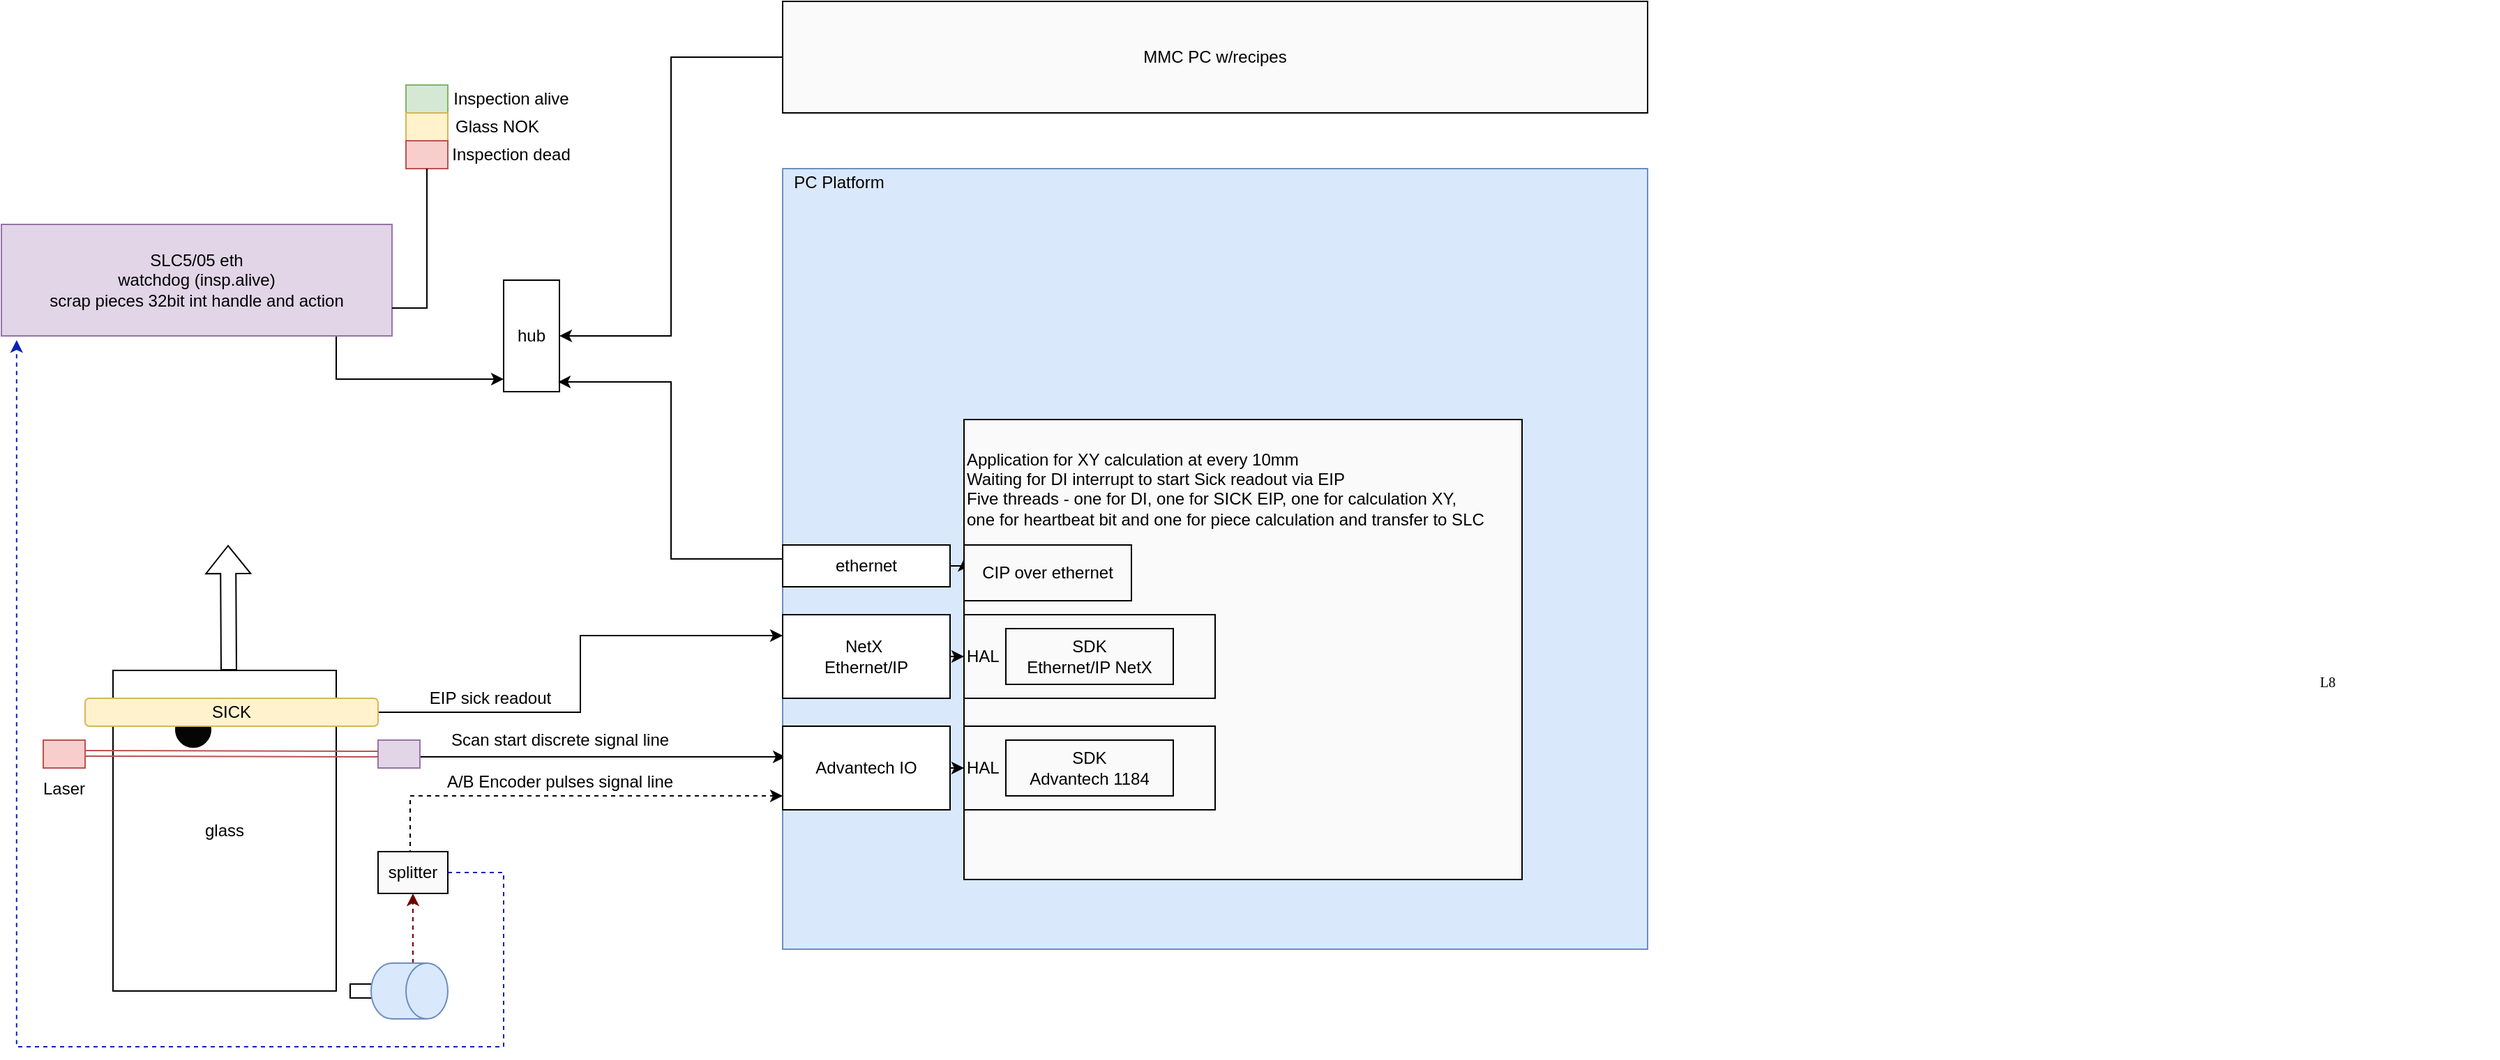<mxfile version="15.4.0" type="github" pages="3">
  <diagram name="schema" id="b5b7bab2-c9e2-2cf4-8b2a-24fd1a2a6d21">
    <mxGraphModel dx="3076" dy="1933" grid="1" gridSize="10" guides="1" tooltips="1" connect="1" arrows="1" fold="1" page="1" pageScale="1" pageWidth="827" pageHeight="1169" background="none" math="0" shadow="0">
      <root>
        <mxCell id="0" />
        <mxCell id="1" parent="0" />
        <mxCell id="WYRKHpb4eX-soQupBR0w-1" value="" style="rounded=0;whiteSpace=wrap;html=1;fontColor=#030303;fillColor=none;" vertex="1" parent="1">
          <mxGeometry x="-1230" y="265" width="20" height="10" as="geometry" />
        </mxCell>
        <mxCell id="6e0c8c40b5770093-73" value="L8" style="text;html=1;align=left;verticalAlign=top;spacingTop=-4;fontSize=10;fontFamily=Verdana" parent="1" vertex="1">
          <mxGeometry x="180" y="40" width="130" height="20" as="geometry" />
        </mxCell>
        <mxCell id="KYpOYc-SYpL99tiq2sUf-9" style="edgeStyle=orthogonalEdgeStyle;rounded=0;orthogonalLoop=1;jettySize=auto;html=1;entryX=0;entryY=0.888;entryDx=0;entryDy=0;entryPerimeter=0;" edge="1" parent="1" source="KYpOYc-SYpL99tiq2sUf-1" target="KYpOYc-SYpL99tiq2sUf-7">
          <mxGeometry relative="1" as="geometry">
            <Array as="points">
              <mxPoint x="-1240" y="-169" />
            </Array>
          </mxGeometry>
        </mxCell>
        <mxCell id="KYpOYc-SYpL99tiq2sUf-1" value="SLC5/05 eth&lt;br&gt;watchdog (insp.alive)&lt;br&gt;scrap pieces 32bit int handle and action&lt;br&gt;" style="rounded=0;whiteSpace=wrap;html=1;fillColor=#e1d5e7;strokeColor=#9673a6;" vertex="1" parent="1">
          <mxGeometry x="-1480" y="-280" width="280" height="80" as="geometry" />
        </mxCell>
        <mxCell id="KYpOYc-SYpL99tiq2sUf-2" value="" style="rounded=0;whiteSpace=wrap;html=1;fillColor=#d5e8d4;strokeColor=#82b366;" vertex="1" parent="1">
          <mxGeometry x="-1190" y="-380" width="30" height="20" as="geometry" />
        </mxCell>
        <mxCell id="KYpOYc-SYpL99tiq2sUf-3" value="" style="rounded=0;whiteSpace=wrap;html=1;fillColor=#fff2cc;strokeColor=#d6b656;" vertex="1" parent="1">
          <mxGeometry x="-1190" y="-360" width="30" height="20" as="geometry" />
        </mxCell>
        <mxCell id="KYpOYc-SYpL99tiq2sUf-4" value="" style="rounded=0;whiteSpace=wrap;html=1;fillColor=#f8cecc;strokeColor=#b85450;" vertex="1" parent="1">
          <mxGeometry x="-1190" y="-340" width="30" height="20" as="geometry" />
        </mxCell>
        <mxCell id="KYpOYc-SYpL99tiq2sUf-6" value="" style="endArrow=none;html=1;rounded=0;edgeStyle=orthogonalEdgeStyle;entryX=0.5;entryY=1;entryDx=0;entryDy=0;" edge="1" parent="1" target="KYpOYc-SYpL99tiq2sUf-4">
          <mxGeometry width="50" height="50" relative="1" as="geometry">
            <mxPoint x="-1200" y="-220" as="sourcePoint" />
            <mxPoint x="-1150" y="-270" as="targetPoint" />
            <Array as="points">
              <mxPoint x="-1175" y="-220" />
            </Array>
          </mxGeometry>
        </mxCell>
        <mxCell id="KYpOYc-SYpL99tiq2sUf-7" value="hub" style="rounded=0;whiteSpace=wrap;html=1;" vertex="1" parent="1">
          <mxGeometry x="-1120" y="-240" width="40" height="80" as="geometry" />
        </mxCell>
        <mxCell id="KYpOYc-SYpL99tiq2sUf-11" style="edgeStyle=orthogonalEdgeStyle;rounded=0;orthogonalLoop=1;jettySize=auto;html=1;entryX=0.975;entryY=0.913;entryDx=0;entryDy=0;entryPerimeter=0;" edge="1" parent="1" source="KYpOYc-SYpL99tiq2sUf-10" target="KYpOYc-SYpL99tiq2sUf-7">
          <mxGeometry relative="1" as="geometry" />
        </mxCell>
        <mxCell id="KYpOYc-SYpL99tiq2sUf-10" value="" style="rounded=0;whiteSpace=wrap;html=1;fillColor=#dae8fc;strokeColor=#6c8ebf;" vertex="1" parent="1">
          <mxGeometry x="-920" y="-320" width="620" height="560" as="geometry" />
        </mxCell>
        <mxCell id="KYpOYc-SYpL99tiq2sUf-54" style="edgeStyle=orthogonalEdgeStyle;rounded=0;orthogonalLoop=1;jettySize=auto;html=1;exitX=1;exitY=0.5;exitDx=0;exitDy=0;entryX=0;entryY=0.25;entryDx=0;entryDy=0;" edge="1" parent="1" source="KYpOYc-SYpL99tiq2sUf-13" target="KYpOYc-SYpL99tiq2sUf-49">
          <mxGeometry relative="1" as="geometry" />
        </mxCell>
        <mxCell id="KYpOYc-SYpL99tiq2sUf-13" value="ethernet" style="rounded=0;whiteSpace=wrap;html=1;" vertex="1" parent="1">
          <mxGeometry x="-920" y="-50" width="120" height="30" as="geometry" />
        </mxCell>
        <mxCell id="KYpOYc-SYpL99tiq2sUf-47" style="edgeStyle=orthogonalEdgeStyle;rounded=0;orthogonalLoop=1;jettySize=auto;html=1;exitX=1;exitY=0.5;exitDx=0;exitDy=0;" edge="1" parent="1" source="KYpOYc-SYpL99tiq2sUf-14" target="KYpOYc-SYpL99tiq2sUf-45">
          <mxGeometry relative="1" as="geometry" />
        </mxCell>
        <mxCell id="KYpOYc-SYpL99tiq2sUf-14" value="NetX&amp;nbsp;&lt;br&gt;Ethernet/IP" style="rounded=0;whiteSpace=wrap;html=1;" vertex="1" parent="1">
          <mxGeometry x="-920" width="120" height="60" as="geometry" />
        </mxCell>
        <mxCell id="KYpOYc-SYpL99tiq2sUf-15" value="glass" style="rounded=0;whiteSpace=wrap;html=1;" vertex="1" parent="1">
          <mxGeometry x="-1400" y="40" width="160" height="230" as="geometry" />
        </mxCell>
        <mxCell id="KYpOYc-SYpL99tiq2sUf-28" style="edgeStyle=orthogonalEdgeStyle;rounded=0;orthogonalLoop=1;jettySize=auto;html=1;entryX=0;entryY=0.25;entryDx=0;entryDy=0;" edge="1" parent="1" source="KYpOYc-SYpL99tiq2sUf-16" target="KYpOYc-SYpL99tiq2sUf-14">
          <mxGeometry relative="1" as="geometry" />
        </mxCell>
        <mxCell id="KYpOYc-SYpL99tiq2sUf-17" value="" style="rounded=0;whiteSpace=wrap;html=1;fillColor=#f8cecc;strokeColor=#b85450;" vertex="1" parent="1">
          <mxGeometry x="-1450" y="90" width="30" height="20" as="geometry" />
        </mxCell>
        <mxCell id="KYpOYc-SYpL99tiq2sUf-26" style="edgeStyle=orthogonalEdgeStyle;rounded=0;orthogonalLoop=1;jettySize=auto;html=1;entryX=0.017;entryY=0.367;entryDx=0;entryDy=0;entryPerimeter=0;" edge="1" parent="1" source="KYpOYc-SYpL99tiq2sUf-18" target="KYpOYc-SYpL99tiq2sUf-22">
          <mxGeometry relative="1" as="geometry">
            <Array as="points">
              <mxPoint x="-1110" y="102" />
              <mxPoint x="-1110" y="102" />
            </Array>
          </mxGeometry>
        </mxCell>
        <mxCell id="KYpOYc-SYpL99tiq2sUf-18" value="" style="rounded=0;whiteSpace=wrap;html=1;fillColor=#e1d5e7;strokeColor=#9673a6;" vertex="1" parent="1">
          <mxGeometry x="-1210" y="90" width="30" height="20" as="geometry" />
        </mxCell>
        <mxCell id="KYpOYc-SYpL99tiq2sUf-30" value="" style="ellipse;whiteSpace=wrap;html=1;aspect=fixed;fillColor=#050505;" vertex="1" parent="1">
          <mxGeometry x="-1355" y="70" width="25" height="25" as="geometry" />
        </mxCell>
        <mxCell id="KYpOYc-SYpL99tiq2sUf-19" value="" style="shape=link;html=1;rounded=0;edgeStyle=orthogonalEdgeStyle;entryX=0;entryY=0.5;entryDx=0;entryDy=0;fillColor=#f8cecc;strokeColor=#b85450;" edge="1" parent="1" target="KYpOYc-SYpL99tiq2sUf-18">
          <mxGeometry width="100" relative="1" as="geometry">
            <mxPoint x="-1420" y="99.5" as="sourcePoint" />
            <mxPoint x="-1320" y="99.5" as="targetPoint" />
          </mxGeometry>
        </mxCell>
        <mxCell id="KYpOYc-SYpL99tiq2sUf-48" style="edgeStyle=orthogonalEdgeStyle;rounded=0;orthogonalLoop=1;jettySize=auto;html=1;exitX=1;exitY=0.5;exitDx=0;exitDy=0;entryX=0;entryY=0.5;entryDx=0;entryDy=0;" edge="1" parent="1" source="KYpOYc-SYpL99tiq2sUf-22" target="KYpOYc-SYpL99tiq2sUf-43">
          <mxGeometry relative="1" as="geometry" />
        </mxCell>
        <mxCell id="KYpOYc-SYpL99tiq2sUf-22" value="Advantech IO" style="rounded=0;whiteSpace=wrap;html=1;" vertex="1" parent="1">
          <mxGeometry x="-920" y="80" width="120" height="60" as="geometry" />
        </mxCell>
        <mxCell id="KYpOYc-SYpL99tiq2sUf-24" style="edgeStyle=orthogonalEdgeStyle;rounded=0;orthogonalLoop=1;jettySize=auto;html=1;dashed=1;exitX=0.5;exitY=0;exitDx=0;exitDy=0;" edge="1" parent="1" source="KYpOYc-SYpL99tiq2sUf-34" target="KYpOYc-SYpL99tiq2sUf-22">
          <mxGeometry relative="1" as="geometry">
            <Array as="points">
              <mxPoint x="-1187" y="170" />
              <mxPoint x="-1187" y="130" />
            </Array>
          </mxGeometry>
        </mxCell>
        <mxCell id="WYRKHpb4eX-soQupBR0w-6" value="" style="edgeStyle=orthogonalEdgeStyle;rounded=0;orthogonalLoop=1;jettySize=auto;html=1;dashed=1;fontColor=#030303;strokeColor=#6F0000;strokeWidth=1;fillColor=#a20025;" edge="1" parent="1" source="KYpOYc-SYpL99tiq2sUf-23" target="KYpOYc-SYpL99tiq2sUf-34">
          <mxGeometry relative="1" as="geometry">
            <Array as="points">
              <mxPoint x="-1185" y="240" />
              <mxPoint x="-1185" y="240" />
            </Array>
          </mxGeometry>
        </mxCell>
        <mxCell id="KYpOYc-SYpL99tiq2sUf-23" value="" style="shape=cylinder3;whiteSpace=wrap;html=1;boundedLbl=1;backgroundOutline=1;size=15;direction=south;fillColor=#dae8fc;strokeColor=#6c8ebf;" vertex="1" parent="1">
          <mxGeometry x="-1215" y="250" width="55" height="40" as="geometry" />
        </mxCell>
        <mxCell id="KYpOYc-SYpL99tiq2sUf-27" value="Scan start discrete signal line" style="text;html=1;align=center;verticalAlign=middle;resizable=0;points=[];autosize=1;strokeColor=none;fillColor=none;" vertex="1" parent="1">
          <mxGeometry x="-1165" y="80" width="170" height="20" as="geometry" />
        </mxCell>
        <mxCell id="KYpOYc-SYpL99tiq2sUf-29" value="EIP sick readout" style="text;html=1;align=center;verticalAlign=middle;resizable=0;points=[];autosize=1;strokeColor=none;fillColor=none;" vertex="1" parent="1">
          <mxGeometry x="-1180" y="50" width="100" height="20" as="geometry" />
        </mxCell>
        <mxCell id="KYpOYc-SYpL99tiq2sUf-16" value="SICK" style="rounded=1;whiteSpace=wrap;html=1;fillColor=#fff2cc;strokeColor=#d6b656;" vertex="1" parent="1">
          <mxGeometry x="-1420" y="60" width="210" height="20" as="geometry" />
        </mxCell>
        <mxCell id="KYpOYc-SYpL99tiq2sUf-31" value="" style="shape=flexArrow;endArrow=classic;html=1;rounded=0;edgeStyle=orthogonalEdgeStyle;width=11;endSize=6.33;" edge="1" parent="1">
          <mxGeometry width="50" height="50" relative="1" as="geometry">
            <mxPoint x="-1317" y="40" as="sourcePoint" />
            <mxPoint x="-1317.5" y="-50" as="targetPoint" />
            <Array as="points">
              <mxPoint x="-1317" y="40" />
              <mxPoint x="-1317" y="-5" />
            </Array>
          </mxGeometry>
        </mxCell>
        <mxCell id="KYpOYc-SYpL99tiq2sUf-33" value="A/B Encoder pulses signal line" style="text;html=1;align=center;verticalAlign=middle;resizable=0;points=[];autosize=1;strokeColor=none;fillColor=none;" vertex="1" parent="1">
          <mxGeometry x="-1170" y="110" width="180" height="20" as="geometry" />
        </mxCell>
        <mxCell id="WYRKHpb4eX-soQupBR0w-4" style="edgeStyle=orthogonalEdgeStyle;rounded=0;orthogonalLoop=1;jettySize=auto;html=1;entryX=0.039;entryY=1.038;entryDx=0;entryDy=0;entryPerimeter=0;fontColor=#030303;strokeColor=#0623B8;strokeWidth=1;dashed=1;" edge="1" parent="1" source="KYpOYc-SYpL99tiq2sUf-34" target="KYpOYc-SYpL99tiq2sUf-1">
          <mxGeometry relative="1" as="geometry">
            <Array as="points">
              <mxPoint x="-1120" y="185" />
              <mxPoint x="-1120" y="310" />
              <mxPoint x="-1469" y="310" />
            </Array>
          </mxGeometry>
        </mxCell>
        <mxCell id="KYpOYc-SYpL99tiq2sUf-34" value="splitter" style="rounded=0;whiteSpace=wrap;html=1;fillColor=#FAFAFA;" vertex="1" parent="1">
          <mxGeometry x="-1210" y="170" width="50" height="30" as="geometry" />
        </mxCell>
        <mxCell id="KYpOYc-SYpL99tiq2sUf-36" value="PC Platform" style="text;html=1;align=center;verticalAlign=middle;resizable=0;points=[];autosize=1;strokeColor=none;fillColor=none;" vertex="1" parent="1">
          <mxGeometry x="-920" y="-320" width="80" height="20" as="geometry" />
        </mxCell>
        <mxCell id="KYpOYc-SYpL99tiq2sUf-37" value="Inspection alive" style="text;html=1;align=center;verticalAlign=middle;resizable=0;points=[];autosize=1;strokeColor=none;fillColor=none;" vertex="1" parent="1">
          <mxGeometry x="-1165" y="-380" width="100" height="20" as="geometry" />
        </mxCell>
        <mxCell id="KYpOYc-SYpL99tiq2sUf-39" value="Inspection dead" style="text;html=1;align=center;verticalAlign=middle;resizable=0;points=[];autosize=1;strokeColor=none;fillColor=none;" vertex="1" parent="1">
          <mxGeometry x="-1165" y="-340" width="100" height="20" as="geometry" />
        </mxCell>
        <mxCell id="KYpOYc-SYpL99tiq2sUf-46" value="Application for XY calculation at every 10mm&amp;nbsp;&lt;br&gt;Waiting for DI interrupt to start Sick readout via EIP&amp;nbsp;&lt;br&gt;Five threads - one for DI, one for SICK EIP, one for calculation XY,&lt;br&gt;one for heartbeat bit and one for piece calculation and transfer to SLC&amp;nbsp;&lt;br&gt;&lt;br&gt;&lt;br&gt;&lt;br&gt;&lt;br&gt;&lt;br&gt;&lt;br&gt;&lt;br&gt;&lt;br&gt;&lt;br&gt;&lt;br&gt;&lt;br&gt;&lt;br&gt;&lt;br&gt;&lt;br&gt;&lt;br&gt;&lt;br&gt;" style="rounded=0;whiteSpace=wrap;html=1;fillColor=#FAFAFA;align=left;" vertex="1" parent="1">
          <mxGeometry x="-790" y="-140" width="400" height="330" as="geometry" />
        </mxCell>
        <mxCell id="KYpOYc-SYpL99tiq2sUf-40" value="Glass NOK" style="text;html=1;align=center;verticalAlign=middle;resizable=0;points=[];autosize=1;strokeColor=none;fillColor=none;" vertex="1" parent="1">
          <mxGeometry x="-1165" y="-360" width="80" height="20" as="geometry" />
        </mxCell>
        <mxCell id="KYpOYc-SYpL99tiq2sUf-45" value="HAL" style="rounded=0;whiteSpace=wrap;html=1;fillColor=#FAFAFA;align=left;" vertex="1" parent="1">
          <mxGeometry x="-790" width="180" height="60" as="geometry" />
        </mxCell>
        <mxCell id="KYpOYc-SYpL99tiq2sUf-42" value="SDK &lt;br&gt;Ethernet/IP NetX" style="rounded=0;whiteSpace=wrap;html=1;fillColor=#FAFAFA;" vertex="1" parent="1">
          <mxGeometry x="-760" y="10" width="120" height="40" as="geometry" />
        </mxCell>
        <mxCell id="KYpOYc-SYpL99tiq2sUf-43" value="HAL" style="rounded=0;whiteSpace=wrap;html=1;fillColor=#FAFAFA;align=left;" vertex="1" parent="1">
          <mxGeometry x="-790" y="80" width="180" height="60" as="geometry" />
        </mxCell>
        <mxCell id="KYpOYc-SYpL99tiq2sUf-44" value="SDK &lt;br&gt;Advantech 1184" style="rounded=0;whiteSpace=wrap;html=1;fillColor=#FAFAFA;" vertex="1" parent="1">
          <mxGeometry x="-760" y="90" width="120" height="40" as="geometry" />
        </mxCell>
        <mxCell id="KYpOYc-SYpL99tiq2sUf-49" value="CIP over ethernet" style="rounded=0;whiteSpace=wrap;html=1;fillColor=#FAFAFA;" vertex="1" parent="1">
          <mxGeometry x="-790" y="-50" width="120" height="40" as="geometry" />
        </mxCell>
        <mxCell id="pPklBtH5Jq35X4aWWR5N-2" style="edgeStyle=orthogonalEdgeStyle;rounded=0;orthogonalLoop=1;jettySize=auto;html=1;entryX=1;entryY=0.5;entryDx=0;entryDy=0;" edge="1" parent="1" source="pPklBtH5Jq35X4aWWR5N-1" target="KYpOYc-SYpL99tiq2sUf-7">
          <mxGeometry relative="1" as="geometry" />
        </mxCell>
        <mxCell id="pPklBtH5Jq35X4aWWR5N-1" value="MMC PC w/recipes" style="rounded=0;whiteSpace=wrap;html=1;fillColor=#FAFAFA;" vertex="1" parent="1">
          <mxGeometry x="-920" y="-440" width="620" height="80" as="geometry" />
        </mxCell>
        <mxCell id="WYRKHpb4eX-soQupBR0w-9" value="Laser" style="text;html=1;strokeColor=none;fillColor=none;align=center;verticalAlign=middle;whiteSpace=wrap;rounded=0;fontColor=#030303;" vertex="1" parent="1">
          <mxGeometry x="-1465" y="110" width="60" height="30" as="geometry" />
        </mxCell>
      </root>
    </mxGraphModel>
  </diagram>
  <diagram id="SpEmTZ6vk0YUr2YGCEAh" name="SEQ chart">
    <mxGraphModel dx="1422" dy="764" grid="1" gridSize="10" guides="1" tooltips="1" connect="1" arrows="1" fold="1" page="1" pageScale="1" pageWidth="827" pageHeight="1169" math="0" shadow="0">
      <root>
        <mxCell id="2e_64IFEb6oXo00INaOW-0" />
        <mxCell id="2e_64IFEb6oXo00INaOW-1" parent="2e_64IFEb6oXo00INaOW-0" />
        <mxCell id="2e_64IFEb6oXo00INaOW-2" value="SLC tasks" style="rounded=0;whiteSpace=wrap;html=1;fillColor=#FAFAFA;" vertex="1" parent="2e_64IFEb6oXo00INaOW-1">
          <mxGeometry x="40" y="40" width="200" height="40" as="geometry" />
        </mxCell>
        <mxCell id="2e_64IFEb6oXo00INaOW-3" value="" style="line;strokeWidth=2;direction=south;html=1;fillColor=#f8cecc;strokeColor=#b85450;" vertex="1" parent="2e_64IFEb6oXo00INaOW-1">
          <mxGeometry x="60" y="80" width="10" height="680" as="geometry" />
        </mxCell>
        <mxCell id="2e_64IFEb6oXo00INaOW-5" value="" style="line;strokeWidth=2;direction=south;html=1;fillColor=#FAFAFA;" vertex="1" parent="2e_64IFEb6oXo00INaOW-1">
          <mxGeometry x="110" y="80" width="10" height="660" as="geometry" />
        </mxCell>
        <mxCell id="2e_64IFEb6oXo00INaOW-6" value="" style="line;strokeWidth=2;direction=south;html=1;fillColor=#e3c800;strokeColor=#B09500;fontColor=#000000;" vertex="1" parent="2e_64IFEb6oXo00INaOW-1">
          <mxGeometry x="160" y="80" width="10" height="680" as="geometry" />
        </mxCell>
        <mxCell id="2e_64IFEb6oXo00INaOW-7" value="" style="line;strokeWidth=2;direction=south;html=1;fillColor=#FAFAFA;" vertex="1" parent="2e_64IFEb6oXo00INaOW-1">
          <mxGeometry x="210" y="80" width="10" height="680" as="geometry" />
        </mxCell>
        <mxCell id="2e_64IFEb6oXo00INaOW-8" value="PC tasks" style="rounded=0;whiteSpace=wrap;html=1;fillColor=#FAFAFA;" vertex="1" parent="2e_64IFEb6oXo00INaOW-1">
          <mxGeometry x="280" y="40" width="320" height="40" as="geometry" />
        </mxCell>
        <mxCell id="2e_64IFEb6oXo00INaOW-9" value="" style="line;strokeWidth=2;direction=south;html=1;fillColor=#f8cecc;strokeColor=#b85450;" vertex="1" parent="2e_64IFEb6oXo00INaOW-1">
          <mxGeometry x="290" y="80" width="10" height="680" as="geometry" />
        </mxCell>
        <mxCell id="2e_64IFEb6oXo00INaOW-10" value="" style="line;strokeWidth=2;direction=south;html=1;fillColor=#d0cee2;strokeColor=#56517e;" vertex="1" parent="2e_64IFEb6oXo00INaOW-1">
          <mxGeometry x="340" y="80" width="10" height="680" as="geometry" />
        </mxCell>
        <mxCell id="2e_64IFEb6oXo00INaOW-11" value="" style="line;strokeWidth=2;direction=south;html=1;fillColor=#fad9d5;strokeColor=#ae4132;" vertex="1" parent="2e_64IFEb6oXo00INaOW-1">
          <mxGeometry x="390" y="80" width="10" height="680" as="geometry" />
        </mxCell>
        <mxCell id="2e_64IFEb6oXo00INaOW-12" value="" style="line;strokeWidth=2;direction=south;html=1;fillColor=#0050ef;strokeColor=#001DBC;fontColor=#ffffff;" vertex="1" parent="2e_64IFEb6oXo00INaOW-1">
          <mxGeometry x="440" y="80" width="10" height="680" as="geometry" />
        </mxCell>
        <mxCell id="2e_64IFEb6oXo00INaOW-13" value="" style="line;strokeWidth=2;direction=south;html=1;fillColor=#e3c800;strokeColor=#B09500;fontColor=#000000;" vertex="1" parent="2e_64IFEb6oXo00INaOW-1">
          <mxGeometry x="510" y="80" width="10" height="680" as="geometry" />
        </mxCell>
        <mxCell id="2e_64IFEb6oXo00INaOW-16" value="" style="endArrow=classic;html=1;rounded=0;edgeStyle=orthogonalEdgeStyle;fillColor=#f8cecc;strokeColor=#b85450;exitX=0.513;exitY=0.6;exitDx=0;exitDy=0;exitPerimeter=0;" edge="1" parent="2e_64IFEb6oXo00INaOW-1">
          <mxGeometry relative="1" as="geometry">
            <mxPoint x="290" y="240.04" as="sourcePoint" />
            <mxPoint x="61" y="241.2" as="targetPoint" />
            <Array as="points">
              <mxPoint x="176" y="241" />
            </Array>
          </mxGeometry>
        </mxCell>
        <mxCell id="2e_64IFEb6oXo00INaOW-17" value="Heartbeat/0.5sec" style="edgeLabel;resizable=0;html=1;align=center;verticalAlign=middle;fillColor=#FAFAFA;" connectable="0" vertex="1" parent="2e_64IFEb6oXo00INaOW-16">
          <mxGeometry relative="1" as="geometry">
            <mxPoint x="14" y="-1" as="offset" />
          </mxGeometry>
        </mxCell>
        <mxCell id="ysJOgu0cOiIMqHiJRJiE-2" value="" style="endArrow=classic;html=1;rounded=0;edgeStyle=orthogonalEdgeStyle;fillColor=#f8cecc;strokeColor=#b85450;exitX=0.5;exitY=0.2;exitDx=0;exitDy=0;exitPerimeter=0;" edge="1" parent="2e_64IFEb6oXo00INaOW-1">
          <mxGeometry relative="1" as="geometry">
            <mxPoint x="65" y="280" as="sourcePoint" />
            <mxPoint x="290" y="280" as="targetPoint" />
            <Array as="points" />
          </mxGeometry>
        </mxCell>
        <mxCell id="ysJOgu0cOiIMqHiJRJiE-3" value="SLC system tag &quot;Online&quot;" style="edgeLabel;resizable=0;html=1;align=center;verticalAlign=middle;fillColor=#FAFAFA;" connectable="0" vertex="1" parent="ysJOgu0cOiIMqHiJRJiE-2">
          <mxGeometry relative="1" as="geometry">
            <mxPoint x="12" y="-10" as="offset" />
          </mxGeometry>
        </mxCell>
        <mxCell id="83XGF_n4W-D-rVPDnWAN-0" value="DI laser" style="rounded=0;whiteSpace=wrap;html=1;fontColor=#030303;fillColor=#FFFFFF;" vertex="1" parent="2e_64IFEb6oXo00INaOW-1">
          <mxGeometry x="620" y="40" width="60" height="40" as="geometry" />
        </mxCell>
        <mxCell id="83XGF_n4W-D-rVPDnWAN-1" value="SICK" style="rounded=0;whiteSpace=wrap;html=1;fontColor=#030303;fillColor=#FFFFFF;" vertex="1" parent="2e_64IFEb6oXo00INaOW-1">
          <mxGeometry x="690" y="40" width="60" height="40" as="geometry" />
        </mxCell>
        <mxCell id="83XGF_n4W-D-rVPDnWAN-2" value="Encoder" style="rounded=0;whiteSpace=wrap;html=1;fontColor=#030303;fillColor=#FFFFFF;" vertex="1" parent="2e_64IFEb6oXo00INaOW-1">
          <mxGeometry x="760" y="40" width="60" height="40" as="geometry" />
        </mxCell>
        <mxCell id="83XGF_n4W-D-rVPDnWAN-3" value="" style="line;strokeWidth=2;direction=south;html=1;fillColor=#fad9d5;strokeColor=#ae4132;" vertex="1" parent="2e_64IFEb6oXo00INaOW-1">
          <mxGeometry x="630" y="80" width="10" height="680" as="geometry" />
        </mxCell>
        <mxCell id="83XGF_n4W-D-rVPDnWAN-4" value="" style="line;strokeWidth=2;direction=south;html=1;fillColor=#0050ef;strokeColor=#001DBC;fontColor=#ffffff;" vertex="1" parent="2e_64IFEb6oXo00INaOW-1">
          <mxGeometry x="700" y="80" width="10" height="680" as="geometry" />
        </mxCell>
        <mxCell id="83XGF_n4W-D-rVPDnWAN-5" value="" style="line;strokeWidth=2;direction=south;html=1;fillColor=#008a00;strokeColor=#005700;fontColor=#ffffff;" vertex="1" parent="2e_64IFEb6oXo00INaOW-1">
          <mxGeometry x="770" y="80" width="10" height="680" as="geometry" />
        </mxCell>
        <mxCell id="83XGF_n4W-D-rVPDnWAN-8" value="" style="endArrow=classic;html=1;rounded=0;edgeStyle=orthogonalEdgeStyle;fillColor=#fad9d5;strokeColor=#ae4132;entryX=0.057;entryY=0.7;entryDx=0;entryDy=0;entryPerimeter=0;" edge="1" parent="2e_64IFEb6oXo00INaOW-1">
          <mxGeometry relative="1" as="geometry">
            <mxPoint x="630" y="210.24" as="sourcePoint" />
            <mxPoint x="393" y="210" as="targetPoint" />
            <Array as="points">
              <mxPoint x="400" y="211.24" />
              <mxPoint x="400" y="210.24" />
            </Array>
          </mxGeometry>
        </mxCell>
        <mxCell id="83XGF_n4W-D-rVPDnWAN-21" value="Start measure (interrupt)&amp;nbsp;" style="edgeLabel;html=1;align=center;verticalAlign=middle;resizable=0;points=[];fontColor=#030303;" vertex="1" connectable="0" parent="83XGF_n4W-D-rVPDnWAN-8">
          <mxGeometry x="0.354" y="-3" relative="1" as="geometry">
            <mxPoint x="51" y="-10" as="offset" />
          </mxGeometry>
        </mxCell>
        <mxCell id="83XGF_n4W-D-rVPDnWAN-10" value="" style="endArrow=classic;html=1;rounded=0;edgeStyle=orthogonalEdgeStyle;fillColor=#f8cecc;strokeColor=#0623B8;entryX=0.074;entryY=0.8;entryDx=0;entryDy=0;entryPerimeter=0;" edge="1" parent="2e_64IFEb6oXo00INaOW-1">
          <mxGeometry relative="1" as="geometry">
            <mxPoint x="450" y="253" as="sourcePoint" />
            <mxPoint x="702" y="253.32" as="targetPoint" />
            <Array as="points">
              <mxPoint x="640" y="253" />
              <mxPoint x="640" y="253" />
            </Array>
          </mxGeometry>
        </mxCell>
        <mxCell id="83XGF_n4W-D-rVPDnWAN-11" value="Ask for SICK data" style="edgeLabel;resizable=0;html=1;align=center;verticalAlign=middle;fillColor=#FAFAFA;" connectable="0" vertex="1" parent="83XGF_n4W-D-rVPDnWAN-10">
          <mxGeometry relative="1" as="geometry" />
        </mxCell>
        <mxCell id="83XGF_n4W-D-rVPDnWAN-12" value="" style="endArrow=classic;html=1;rounded=0;edgeStyle=orthogonalEdgeStyle;fillColor=#f8cecc;strokeColor=#0623B8;" edge="1" parent="2e_64IFEb6oXo00INaOW-1">
          <mxGeometry relative="1" as="geometry">
            <mxPoint x="702" y="276" as="sourcePoint" />
            <mxPoint x="447" y="273" as="targetPoint" />
            <Array as="points">
              <mxPoint x="702" y="273" />
              <mxPoint x="447" y="273" />
            </Array>
          </mxGeometry>
        </mxCell>
        <mxCell id="83XGF_n4W-D-rVPDnWAN-13" value="SICK data" style="edgeLabel;resizable=0;html=1;align=center;verticalAlign=middle;fillColor=#FAFAFA;" connectable="0" vertex="1" parent="83XGF_n4W-D-rVPDnWAN-12">
          <mxGeometry relative="1" as="geometry" />
        </mxCell>
        <mxCell id="83XGF_n4W-D-rVPDnWAN-14" value="" style="endArrow=none;dashed=1;html=1;rounded=0;fontColor=#030303;strokeColor=#005700;edgeStyle=orthogonalEdgeStyle;exitX=0.269;exitY=0.1;exitDx=0;exitDy=0;exitPerimeter=0;fillColor=#008a00;strokeWidth=2;entryX=0.306;entryY=0.3;entryDx=0;entryDy=0;entryPerimeter=0;" edge="1" parent="2e_64IFEb6oXo00INaOW-1" target="83XGF_n4W-D-rVPDnWAN-5">
          <mxGeometry width="50" height="50" relative="1" as="geometry">
            <mxPoint x="399" y="375.92" as="sourcePoint" />
            <mxPoint x="770" y="291" as="targetPoint" />
            <Array as="points">
              <mxPoint x="399" y="291" />
              <mxPoint x="777" y="291" />
            </Array>
          </mxGeometry>
        </mxCell>
        <mxCell id="83XGF_n4W-D-rVPDnWAN-15" value="Pulses" style="edgeLabel;html=1;align=center;verticalAlign=middle;resizable=0;points=[];fontColor=#030303;" vertex="1" connectable="0" parent="83XGF_n4W-D-rVPDnWAN-14">
          <mxGeometry x="-0.118" relative="1" as="geometry">
            <mxPoint x="50" y="9" as="offset" />
          </mxGeometry>
        </mxCell>
        <mxCell id="83XGF_n4W-D-rVPDnWAN-16" value="Count 10mm" style="text;html=1;strokeColor=none;fillColor=none;align=center;verticalAlign=middle;whiteSpace=wrap;rounded=0;fontColor=#030303;rotation=270;" vertex="1" parent="2e_64IFEb6oXo00INaOW-1">
          <mxGeometry x="360" y="313" width="90" height="30" as="geometry" />
        </mxCell>
        <mxCell id="83XGF_n4W-D-rVPDnWAN-17" value="" style="endArrow=classic;html=1;rounded=0;edgeStyle=orthogonalEdgeStyle;fillColor=#f8cecc;strokeColor=#0623B8;entryX=0.074;entryY=0.8;entryDx=0;entryDy=0;entryPerimeter=0;" edge="1" parent="2e_64IFEb6oXo00INaOW-1">
          <mxGeometry relative="1" as="geometry">
            <mxPoint x="450" y="383" as="sourcePoint" />
            <mxPoint x="702" y="383.32" as="targetPoint" />
            <Array as="points">
              <mxPoint x="640" y="383" />
              <mxPoint x="640" y="383" />
            </Array>
          </mxGeometry>
        </mxCell>
        <mxCell id="83XGF_n4W-D-rVPDnWAN-18" value="Ask for SICK data" style="edgeLabel;resizable=0;html=1;align=center;verticalAlign=middle;fillColor=#FAFAFA;" connectable="0" vertex="1" parent="83XGF_n4W-D-rVPDnWAN-17">
          <mxGeometry relative="1" as="geometry" />
        </mxCell>
        <mxCell id="83XGF_n4W-D-rVPDnWAN-19" value="" style="endArrow=classic;html=1;rounded=0;edgeStyle=orthogonalEdgeStyle;fillColor=#f8cecc;strokeColor=#0623B8;" edge="1" parent="2e_64IFEb6oXo00INaOW-1">
          <mxGeometry relative="1" as="geometry">
            <mxPoint x="700" y="413" as="sourcePoint" />
            <mxPoint x="445" y="410" as="targetPoint" />
            <Array as="points">
              <mxPoint x="700" y="410" />
              <mxPoint x="445" y="410" />
            </Array>
          </mxGeometry>
        </mxCell>
        <mxCell id="83XGF_n4W-D-rVPDnWAN-20" value="SICK data" style="edgeLabel;resizable=0;html=1;align=center;verticalAlign=middle;fillColor=#FAFAFA;" connectable="0" vertex="1" parent="83XGF_n4W-D-rVPDnWAN-19">
          <mxGeometry relative="1" as="geometry" />
        </mxCell>
        <mxCell id="83XGF_n4W-D-rVPDnWAN-22" value="&lt;font color=&quot;#ff0000&quot;&gt;Advantech IO Thread&lt;/font&gt;" style="text;html=1;strokeColor=none;fillColor=none;align=center;verticalAlign=middle;whiteSpace=wrap;rounded=0;fontColor=#030303;rotation=270;" vertex="1" parent="2e_64IFEb6oXo00INaOW-1">
          <mxGeometry x="312" y="150" width="140" height="30" as="geometry" />
        </mxCell>
        <mxCell id="83XGF_n4W-D-rVPDnWAN-23" value="Heartbeat thread (insp_ok tag)" style="text;html=1;strokeColor=none;fillColor=none;align=center;verticalAlign=middle;whiteSpace=wrap;rounded=0;fontColor=#030303;rotation=270;" vertex="1" parent="2e_64IFEb6oXo00INaOW-1">
          <mxGeometry x="230" y="140" width="130" height="30" as="geometry" />
        </mxCell>
        <mxCell id="83XGF_n4W-D-rVPDnWAN-24" value="&lt;font color=&quot;#0623b8&quot;&gt;NetX EIP Thread&lt;/font&gt;" style="text;html=1;strokeColor=none;fillColor=none;align=center;verticalAlign=middle;whiteSpace=wrap;rounded=0;fontColor=#030303;rotation=270;" vertex="1" parent="2e_64IFEb6oXo00INaOW-1">
          <mxGeometry x="362" y="140" width="140" height="30" as="geometry" />
        </mxCell>
        <mxCell id="83XGF_n4W-D-rVPDnWAN-25" value="" style="endArrow=classic;html=1;rounded=0;edgeStyle=orthogonalEdgeStyle;fillColor=#fad9d5;strokeColor=#ae4132;entryX=0.651;entryY=1;entryDx=0;entryDy=0;entryPerimeter=0;" edge="1" parent="2e_64IFEb6oXo00INaOW-1" target="2e_64IFEb6oXo00INaOW-11">
          <mxGeometry relative="1" as="geometry">
            <mxPoint x="637" y="523.24" as="sourcePoint" />
            <mxPoint x="400" y="523" as="targetPoint" />
            <Array as="points">
              <mxPoint x="407" y="524" />
              <mxPoint x="407" y="523" />
            </Array>
          </mxGeometry>
        </mxCell>
        <mxCell id="83XGF_n4W-D-rVPDnWAN-26" value="Stop measurement" style="edgeLabel;html=1;align=center;verticalAlign=middle;resizable=0;points=[];fontColor=#030303;" vertex="1" connectable="0" parent="83XGF_n4W-D-rVPDnWAN-25">
          <mxGeometry x="0.354" y="-3" relative="1" as="geometry">
            <mxPoint as="offset" />
          </mxGeometry>
        </mxCell>
        <mxCell id="83XGF_n4W-D-rVPDnWAN-29" value="Start ask" style="html=1;verticalAlign=bottom;startArrow=oval;startFill=1;endArrow=block;startSize=8;rounded=0;fontColor=#030303;strokeColor=#0623B8;edgeStyle=orthogonalEdgeStyle;" edge="1" parent="2e_64IFEb6oXo00INaOW-1">
          <mxGeometry width="60" relative="1" as="geometry">
            <mxPoint x="400" y="253" as="sourcePoint" />
            <mxPoint x="445" y="253" as="targetPoint" />
            <Array as="points">
              <mxPoint x="420" y="253" />
              <mxPoint x="420" y="253" />
            </Array>
          </mxGeometry>
        </mxCell>
        <mxCell id="83XGF_n4W-D-rVPDnWAN-33" value="Start ask" style="html=1;verticalAlign=bottom;startArrow=oval;startFill=1;endArrow=block;startSize=8;rounded=0;fontColor=#030303;strokeColor=#0623B8;edgeStyle=orthogonalEdgeStyle;exitX=0.276;exitY=0.3;exitDx=0;exitDy=0;exitPerimeter=0;" edge="1" parent="2e_64IFEb6oXo00INaOW-1">
          <mxGeometry width="60" relative="1" as="geometry">
            <mxPoint x="397" y="380.68" as="sourcePoint" />
            <mxPoint x="440" y="381" as="targetPoint" />
            <Array as="points">
              <mxPoint x="420" y="381" />
              <mxPoint x="420" y="381" />
            </Array>
          </mxGeometry>
        </mxCell>
        <mxCell id="83XGF_n4W-D-rVPDnWAN-35" value="Calculation thread" style="text;html=1;strokeColor=none;fillColor=none;align=center;verticalAlign=middle;whiteSpace=wrap;rounded=0;fontColor=#030303;rotation=270;" vertex="1" parent="2e_64IFEb6oXo00INaOW-1">
          <mxGeometry x="450" y="120" width="100" height="30" as="geometry" />
        </mxCell>
        <mxCell id="KJjsgWp9bHFP0PNiDqT7-6" value="Semaphore driving Net" style="text;html=1;strokeColor=none;fillColor=none;align=center;verticalAlign=middle;whiteSpace=wrap;rounded=0;fontColor=#030303;rotation=90;" vertex="1" parent="2e_64IFEb6oXo00INaOW-1">
          <mxGeometry x="30" y="130" width="160" height="30" as="geometry" />
        </mxCell>
        <mxCell id="KJjsgWp9bHFP0PNiDqT7-7" value="Heartbeat/Watchdog NET" style="text;html=1;strokeColor=none;fillColor=none;align=center;verticalAlign=middle;whiteSpace=wrap;rounded=0;fontColor=#030303;rotation=90;" vertex="1" parent="2e_64IFEb6oXo00INaOW-1">
          <mxGeometry x="-20" y="140" width="160" height="30" as="geometry" />
        </mxCell>
        <mxCell id="CEKpalH_2h4n6_P1-YVk-0" value="" style="endArrow=none;dashed=1;html=1;rounded=0;fontColor=#030303;strokeColor=#005700;edgeStyle=orthogonalEdgeStyle;exitX=0.269;exitY=0.1;exitDx=0;exitDy=0;exitPerimeter=0;fillColor=#008a00;strokeWidth=2;entryX=0.306;entryY=0.3;entryDx=0;entryDy=0;entryPerimeter=0;" edge="1" parent="2e_64IFEb6oXo00INaOW-1">
          <mxGeometry width="50" height="50" relative="1" as="geometry">
            <mxPoint x="400" y="507.84" as="sourcePoint" />
            <mxPoint x="778" y="420.0" as="targetPoint" />
            <Array as="points">
              <mxPoint x="400" y="422.92" />
              <mxPoint x="778" y="422.92" />
            </Array>
          </mxGeometry>
        </mxCell>
        <mxCell id="CEKpalH_2h4n6_P1-YVk-1" value="Pulses" style="edgeLabel;html=1;align=center;verticalAlign=middle;resizable=0;points=[];fontColor=#030303;" vertex="1" connectable="0" parent="CEKpalH_2h4n6_P1-YVk-0">
          <mxGeometry x="-0.118" relative="1" as="geometry">
            <mxPoint x="19" y="7" as="offset" />
          </mxGeometry>
        </mxCell>
        <mxCell id="CEKpalH_2h4n6_P1-YVk-2" value="Count 10mm" style="text;html=1;strokeColor=none;fillColor=none;align=center;verticalAlign=middle;whiteSpace=wrap;rounded=0;fontColor=#030303;rotation=270;" vertex="1" parent="2e_64IFEb6oXo00INaOW-1">
          <mxGeometry x="362" y="450" width="90" height="30" as="geometry" />
        </mxCell>
        <mxCell id="CEKpalH_2h4n6_P1-YVk-3" value="&lt;font color=&quot;#e80202&quot;&gt;To_calculate&lt;/font&gt;" style="html=1;verticalAlign=bottom;startArrow=oval;startFill=1;endArrow=block;startSize=8;rounded=0;fontColor=#030303;strokeColor=#A50040;edgeStyle=orthogonalEdgeStyle;entryX=0.324;entryY=0.6;entryDx=0;entryDy=0;entryPerimeter=0;fillColor=#d80073;" edge="1" parent="2e_64IFEb6oXo00INaOW-1" target="2e_64IFEb6oXo00INaOW-13">
          <mxGeometry y="-20" width="60" relative="1" as="geometry">
            <mxPoint x="450" y="300" as="sourcePoint" />
            <mxPoint x="510" y="320" as="targetPoint" />
            <Array as="points">
              <mxPoint x="500" y="300" />
              <mxPoint x="500" y="300" />
            </Array>
            <mxPoint as="offset" />
          </mxGeometry>
        </mxCell>
        <mxCell id="CEKpalH_2h4n6_P1-YVk-6" value="&lt;font color=&quot;#e80202&quot;&gt;To_calculate&lt;/font&gt;" style="html=1;verticalAlign=bottom;startArrow=oval;startFill=1;endArrow=block;startSize=8;rounded=0;fontColor=#030303;strokeColor=#A50040;edgeStyle=orthogonalEdgeStyle;fillColor=#d80073;exitX=0.529;exitY=0.1;exitDx=0;exitDy=0;exitPerimeter=0;entryX=0.528;entryY=0.4;entryDx=0;entryDy=0;entryPerimeter=0;" edge="1" parent="2e_64IFEb6oXo00INaOW-1" source="2e_64IFEb6oXo00INaOW-12" target="2e_64IFEb6oXo00INaOW-13">
          <mxGeometry y="-20" width="60" relative="1" as="geometry">
            <mxPoint x="480" y="440" as="sourcePoint" />
            <mxPoint x="510" y="440" as="targetPoint" />
            <Array as="points" />
            <mxPoint as="offset" />
          </mxGeometry>
        </mxCell>
        <mxCell id="CEKpalH_2h4n6_P1-YVk-9" value="" style="endArrow=classic;html=1;rounded=0;edgeStyle=orthogonalEdgeStyle;fillColor=#e3c800;strokeColor=#B09500;exitX=0.704;exitY=0.5;exitDx=0;exitDy=0;exitPerimeter=0;strokeWidth=3;startArrow=none;" edge="1" parent="2e_64IFEb6oXo00INaOW-1" source="FMaT5Ic2TsRxSHH4M47t-0">
          <mxGeometry relative="1" as="geometry">
            <mxPoint x="515" y="583.0" as="sourcePoint" />
            <mxPoint x="170" y="584.28" as="targetPoint" />
            <Array as="points" />
          </mxGeometry>
        </mxCell>
        <mxCell id="CEKpalH_2h4n6_P1-YVk-11" value="Pieces processingNET" style="text;html=1;strokeColor=none;fillColor=none;align=center;verticalAlign=middle;whiteSpace=wrap;rounded=0;fontColor=#030303;rotation=90;" vertex="1" parent="2e_64IFEb6oXo00INaOW-1">
          <mxGeometry x="70" y="140" width="160" height="30" as="geometry" />
        </mxCell>
        <mxCell id="o3DVjWSle9Ce6SQ56I4b-0" value="New GlassNo" style="html=1;verticalAlign=bottom;startArrow=oval;startFill=1;endArrow=block;startSize=8;rounded=0;fontColor=#030303;strokeColor=#B20000;edgeStyle=orthogonalEdgeStyle;entryX=0.228;entryY=0.635;entryDx=0;entryDy=0;entryPerimeter=0;fillColor=#e51400;" edge="1" parent="2e_64IFEb6oXo00INaOW-1" target="2e_64IFEb6oXo00INaOW-13">
          <mxGeometry width="60" relative="1" as="geometry">
            <mxPoint x="396" y="235" as="sourcePoint" />
            <mxPoint x="510" y="235" as="targetPoint" />
            <Array as="points" />
          </mxGeometry>
        </mxCell>
        <mxCell id="o3DVjWSle9Ce6SQ56I4b-3" value="Measurement_complete" style="html=1;verticalAlign=bottom;startArrow=oval;startFill=1;endArrow=block;startSize=8;rounded=0;fontColor=#030303;strokeColor=#B20000;edgeStyle=orthogonalEdgeStyle;entryX=0.228;entryY=0.635;entryDx=0;entryDy=0;entryPerimeter=0;fillColor=#e51400;" edge="1" parent="2e_64IFEb6oXo00INaOW-1">
          <mxGeometry width="60" relative="1" as="geometry">
            <mxPoint x="400" y="550.0" as="sourcePoint" />
            <mxPoint x="517.65" y="550.04" as="targetPoint" />
            <Array as="points" />
          </mxGeometry>
        </mxCell>
        <mxCell id="o3DVjWSle9Ce6SQ56I4b-7" value="Ok" style="html=1;verticalAlign=bottom;endArrow=open;dashed=1;endSize=8;rounded=0;fontColor=#030303;strokeColor=#B09500;strokeWidth=1;edgeStyle=orthogonalEdgeStyle;fillColor=#e3c800;" edge="1" parent="2e_64IFEb6oXo00INaOW-1">
          <mxGeometry x="-0.145" y="10" relative="1" as="geometry">
            <mxPoint x="510" y="328" as="sourcePoint" />
            <mxPoint x="450" y="328" as="targetPoint" />
            <Array as="points">
              <mxPoint x="475" y="328" />
            </Array>
            <mxPoint as="offset" />
          </mxGeometry>
        </mxCell>
        <mxCell id="o3DVjWSle9Ce6SQ56I4b-8" value="Ok" style="html=1;verticalAlign=bottom;endArrow=open;dashed=1;endSize=8;rounded=0;fontColor=#030303;strokeColor=#B09500;strokeWidth=1;edgeStyle=orthogonalEdgeStyle;fillColor=#e3c800;" edge="1" parent="2e_64IFEb6oXo00INaOW-1">
          <mxGeometry x="-0.145" y="10" relative="1" as="geometry">
            <mxPoint x="510" y="464.66" as="sourcePoint" />
            <mxPoint x="450" y="464.66" as="targetPoint" />
            <Array as="points">
              <mxPoint x="475" y="464.66" />
            </Array>
            <mxPoint as="offset" />
          </mxGeometry>
        </mxCell>
        <mxCell id="o3DVjWSle9Ce6SQ56I4b-9" value="Ok" style="html=1;verticalAlign=bottom;endArrow=open;dashed=1;endSize=8;rounded=0;fontColor=#030303;strokeColor=#B09500;strokeWidth=1;edgeStyle=orthogonalEdgeStyle;fillColor=#e3c800;entryX=0.71;entryY=0.376;entryDx=0;entryDy=0;entryPerimeter=0;" edge="1" parent="2e_64IFEb6oXo00INaOW-1" target="2e_64IFEb6oXo00INaOW-11">
          <mxGeometry x="-0.145" y="10" relative="1" as="geometry">
            <mxPoint x="512" y="560" as="sourcePoint" />
            <mxPoint x="452" y="560" as="targetPoint" />
            <Array as="points">
              <mxPoint x="512" y="563" />
            </Array>
            <mxPoint as="offset" />
          </mxGeometry>
        </mxCell>
        <mxCell id="o3DVjWSle9Ce6SQ56I4b-13" value="APP User Interface" style="text;html=1;strokeColor=none;fillColor=none;align=center;verticalAlign=middle;whiteSpace=wrap;rounded=0;fontColor=#030303;rotation=270;" vertex="1" parent="2e_64IFEb6oXo00INaOW-1">
          <mxGeometry x="270" y="140" width="130" height="30" as="geometry" />
        </mxCell>
        <mxCell id="o3DVjWSle9Ce6SQ56I4b-14" value="" style="endArrow=classic;html=1;rounded=0;edgeStyle=orthogonalEdgeStyle;fillColor=#f8cecc;strokeColor=#0623B8;" edge="1" parent="2e_64IFEb6oXo00INaOW-1">
          <mxGeometry relative="1" as="geometry">
            <mxPoint x="440" y="280" as="sourcePoint" />
            <mxPoint x="345" y="280" as="targetPoint" />
            <Array as="points">
              <mxPoint x="440" y="283" />
              <mxPoint x="450" y="283" />
              <mxPoint x="450" y="280" />
            </Array>
          </mxGeometry>
        </mxCell>
        <mxCell id="o3DVjWSle9Ce6SQ56I4b-15" value="SICK OK" style="edgeLabel;resizable=0;html=1;align=center;verticalAlign=middle;fillColor=#FAFAFA;" connectable="0" vertex="1" parent="o3DVjWSle9Ce6SQ56I4b-14">
          <mxGeometry relative="1" as="geometry" />
        </mxCell>
        <mxCell id="o3DVjWSle9Ce6SQ56I4b-16" value="" style="endArrow=classic;html=1;rounded=0;edgeStyle=orthogonalEdgeStyle;fillColor=#f8cecc;strokeColor=#0623B8;" edge="1" parent="2e_64IFEb6oXo00INaOW-1">
          <mxGeometry relative="1" as="geometry">
            <mxPoint x="440" y="418.5" as="sourcePoint" />
            <mxPoint x="345" y="418.5" as="targetPoint" />
            <Array as="points">
              <mxPoint x="440" y="421.5" />
              <mxPoint x="450" y="421.5" />
              <mxPoint x="450" y="418.5" />
            </Array>
          </mxGeometry>
        </mxCell>
        <mxCell id="o3DVjWSle9Ce6SQ56I4b-17" value="SICK OK" style="edgeLabel;resizable=0;html=1;align=center;verticalAlign=middle;fillColor=#FAFAFA;" connectable="0" vertex="1" parent="o3DVjWSle9Ce6SQ56I4b-16">
          <mxGeometry relative="1" as="geometry">
            <mxPoint x="-5" y="-8" as="offset" />
          </mxGeometry>
        </mxCell>
        <mxCell id="FMaT5Ic2TsRxSHH4M47t-0" value="ETH" style="rounded=0;whiteSpace=wrap;html=1;fontColor=#030303;fillColor=#FFFFFF;" vertex="1" parent="2e_64IFEb6oXo00INaOW-1">
          <mxGeometry x="250" y="570" width="30" height="30" as="geometry" />
        </mxCell>
        <mxCell id="FMaT5Ic2TsRxSHH4M47t-1" value="" style="endArrow=none;html=1;rounded=0;edgeStyle=orthogonalEdgeStyle;fillColor=#e3c800;strokeColor=#B09500;exitX=0.704;exitY=0.5;exitDx=0;exitDy=0;exitPerimeter=0;strokeWidth=3;" edge="1" parent="2e_64IFEb6oXo00INaOW-1" target="FMaT5Ic2TsRxSHH4M47t-0">
          <mxGeometry relative="1" as="geometry">
            <mxPoint x="515" y="583.0" as="sourcePoint" />
            <mxPoint x="170" y="584.28" as="targetPoint" />
            <Array as="points">
              <mxPoint x="515" y="584.28" />
            </Array>
          </mxGeometry>
        </mxCell>
        <mxCell id="FMaT5Ic2TsRxSHH4M47t-2" value="Calc_result(32bit)+GlassNo(32bit)" style="edgeLabel;resizable=0;html=1;align=center;verticalAlign=middle;fillColor=#FAFAFA;" connectable="0" vertex="1" parent="FMaT5Ic2TsRxSHH4M47t-1">
          <mxGeometry relative="1" as="geometry" />
        </mxCell>
        <mxCell id="FMaT5Ic2TsRxSHH4M47t-3" value="EIP" style="rounded=0;whiteSpace=wrap;html=1;fontColor=#030303;fillColor=#FFFFFF;" vertex="1" parent="2e_64IFEb6oXo00INaOW-1">
          <mxGeometry x="650" y="240" width="30" height="40" as="geometry" />
        </mxCell>
        <mxCell id="FMaT5Ic2TsRxSHH4M47t-4" value="EIP" style="rounded=0;whiteSpace=wrap;html=1;fontColor=#030303;fillColor=#FFFFFF;" vertex="1" parent="2e_64IFEb6oXo00INaOW-1">
          <mxGeometry x="650" y="370" width="30" height="50" as="geometry" />
        </mxCell>
        <mxCell id="FMaT5Ic2TsRxSHH4M47t-8" value="ETH" style="rounded=0;whiteSpace=wrap;html=1;fontColor=#030303;fillColor=#FFFFFF;" vertex="1" parent="2e_64IFEb6oXo00INaOW-1">
          <mxGeometry x="250" y="230" width="30" height="60" as="geometry" />
        </mxCell>
        <mxCell id="FMaT5Ic2TsRxSHH4M47t-11" value="PCIe" style="rounded=0;whiteSpace=wrap;html=1;fontColor=#ffffff;fillColor=#e51400;strokeColor=#B20000;" vertex="1" parent="2e_64IFEb6oXo00INaOW-1">
          <mxGeometry x="380" y="80" width="30" height="20" as="geometry" />
        </mxCell>
        <mxCell id="FMaT5Ic2TsRxSHH4M47t-12" value="PCIe" style="rounded=0;whiteSpace=wrap;html=1;fontColor=#ffffff;fillColor=#0050ef;strokeColor=#001DBC;" vertex="1" parent="2e_64IFEb6oXo00INaOW-1">
          <mxGeometry x="430" y="80" width="30" height="20" as="geometry" />
        </mxCell>
      </root>
    </mxGraphModel>
  </diagram>
  <diagram id="U5TTQQDUQVNXGmcicdJM" name="Main window">
    <mxGraphModel dx="1422" dy="764" grid="1" gridSize="10" guides="1" tooltips="1" connect="1" arrows="1" fold="1" page="1" pageScale="1" pageWidth="827" pageHeight="1169" math="0" shadow="0">
      <root>
        <mxCell id="bd9UMglFSNKdqjaH5J-T-0" />
        <mxCell id="bd9UMglFSNKdqjaH5J-T-1" parent="bd9UMglFSNKdqjaH5J-T-0" />
        <mxCell id="bd9UMglFSNKdqjaH5J-T-2" value="" style="rounded=0;whiteSpace=wrap;html=1;fillColor=#292929;" vertex="1" parent="bd9UMglFSNKdqjaH5J-T-1">
          <mxGeometry x="80" y="20" width="720" height="460" as="geometry" />
        </mxCell>
        <mxCell id="bd9UMglFSNKdqjaH5J-T-3" value="12:44&amp;nbsp;" style="rounded=0;whiteSpace=wrap;html=1;fillColor=#FAFAFA;" vertex="1" parent="bd9UMglFSNKdqjaH5J-T-1">
          <mxGeometry x="180" y="460" width="600" height="20" as="geometry" />
        </mxCell>
        <mxCell id="bd9UMglFSNKdqjaH5J-T-4" value="" style="ellipse;whiteSpace=wrap;html=1;fillColor=#d5e8d4;strokeColor=#82b366;" vertex="1" parent="bd9UMglFSNKdqjaH5J-T-1">
          <mxGeometry x="90" y="390" width="20" height="20" as="geometry" />
        </mxCell>
        <mxCell id="bd9UMglFSNKdqjaH5J-T-5" value="" style="ellipse;whiteSpace=wrap;html=1;fillColor=#d5e8d4;strokeColor=#82b366;" vertex="1" parent="bd9UMglFSNKdqjaH5J-T-1">
          <mxGeometry x="90" y="420" width="20" height="20" as="geometry" />
        </mxCell>
        <mxCell id="bd9UMglFSNKdqjaH5J-T-6" value="" style="ellipse;whiteSpace=wrap;html=1;fillColor=#d5e8d4;strokeColor=#82b366;" vertex="1" parent="bd9UMglFSNKdqjaH5J-T-1">
          <mxGeometry x="90" y="450" width="20" height="20" as="geometry" />
        </mxCell>
        <mxCell id="bd9UMglFSNKdqjaH5J-T-10" value="SLC OK" style="text;html=1;strokeColor=none;fillColor=none;align=center;verticalAlign=middle;whiteSpace=wrap;rounded=0;fontColor=#FFFFFF;" vertex="1" parent="bd9UMglFSNKdqjaH5J-T-1">
          <mxGeometry x="110" y="385" width="60" height="30" as="geometry" />
        </mxCell>
        <mxCell id="bd9UMglFSNKdqjaH5J-T-11" value="SICK OK" style="text;html=1;strokeColor=none;fillColor=none;align=center;verticalAlign=middle;whiteSpace=wrap;rounded=0;fontColor=#FFFFFF;" vertex="1" parent="bd9UMglFSNKdqjaH5J-T-1">
          <mxGeometry x="110" y="415" width="60" height="30" as="geometry" />
        </mxCell>
        <mxCell id="Cr2F6HqJmmKJMmLc4br8-31" value="" style="rounded=0;whiteSpace=wrap;html=1;fillColor=#9E9E9E;" vertex="1" parent="bd9UMglFSNKdqjaH5J-T-1">
          <mxGeometry x="90" y="50" width="560" height="160" as="geometry" />
        </mxCell>
        <mxCell id="xegU3le5I7Q-PthDHb0D-1" value="MMC OK" style="text;html=1;strokeColor=none;fillColor=none;align=center;verticalAlign=middle;whiteSpace=wrap;rounded=0;fontColor=#FAFAFA;" vertex="1" parent="bd9UMglFSNKdqjaH5J-T-1">
          <mxGeometry x="110" y="445" width="60" height="30" as="geometry" />
        </mxCell>
        <mxCell id="Cr2F6HqJmmKJMmLc4br8-13" value="" style="verticalLabelPosition=bottom;verticalAlign=top;html=1;shape=mxgraph.basic.orthogonal_triangle;fillColor=#FAFAFA;direction=south;" vertex="1" parent="bd9UMglFSNKdqjaH5J-T-1">
          <mxGeometry x="105" y="85" width="70" height="100" as="geometry" />
        </mxCell>
        <mxCell id="Cr2F6HqJmmKJMmLc4br8-14" value="" style="verticalLabelPosition=bottom;verticalAlign=top;html=1;shape=mxgraph.basic.orthogonal_triangle;fillColor=#FAFAFA;direction=south;" vertex="1" parent="bd9UMglFSNKdqjaH5J-T-1">
          <mxGeometry x="175" y="85" width="70" height="100" as="geometry" />
        </mxCell>
        <mxCell id="Cr2F6HqJmmKJMmLc4br8-15" value="" style="verticalLabelPosition=bottom;verticalAlign=top;html=1;shape=mxgraph.basic.orthogonal_triangle;fillColor=#FAFAFA;direction=south;" vertex="1" parent="bd9UMglFSNKdqjaH5J-T-1">
          <mxGeometry x="245" y="85" width="70" height="100" as="geometry" />
        </mxCell>
        <mxCell id="Cr2F6HqJmmKJMmLc4br8-16" value="" style="verticalLabelPosition=bottom;verticalAlign=top;html=1;shape=mxgraph.basic.orthogonal_triangle;fillColor=#f8cecc;direction=south;strokeColor=#b85450;" vertex="1" parent="bd9UMglFSNKdqjaH5J-T-1">
          <mxGeometry x="315" y="85" width="70" height="100" as="geometry" />
        </mxCell>
        <mxCell id="Cr2F6HqJmmKJMmLc4br8-17" value="" style="verticalLabelPosition=bottom;verticalAlign=top;html=1;shape=mxgraph.basic.orthogonal_triangle;fillColor=#f8cecc;direction=south;strokeColor=#b85450;" vertex="1" parent="bd9UMglFSNKdqjaH5J-T-1">
          <mxGeometry x="385" y="85" width="70" height="100" as="geometry" />
        </mxCell>
        <mxCell id="Cr2F6HqJmmKJMmLc4br8-18" value="" style="verticalLabelPosition=bottom;verticalAlign=top;html=1;shape=mxgraph.basic.orthogonal_triangle;fillColor=#FAFAFA;direction=south;" vertex="1" parent="bd9UMglFSNKdqjaH5J-T-1">
          <mxGeometry x="455" y="85" width="70" height="100" as="geometry" />
        </mxCell>
        <mxCell id="Cr2F6HqJmmKJMmLc4br8-19" value="" style="verticalLabelPosition=bottom;verticalAlign=top;html=1;shape=mxgraph.basic.orthogonal_triangle;fillColor=#f8cecc;direction=north;strokeColor=#b85450;" vertex="1" parent="bd9UMglFSNKdqjaH5J-T-1">
          <mxGeometry x="105" y="85" width="70" height="100" as="geometry" />
        </mxCell>
        <mxCell id="Cr2F6HqJmmKJMmLc4br8-21" value="" style="verticalLabelPosition=bottom;verticalAlign=top;html=1;shape=mxgraph.basic.orthogonal_triangle;fillColor=#FAFAFA;direction=north;" vertex="1" parent="bd9UMglFSNKdqjaH5J-T-1">
          <mxGeometry x="175" y="85" width="70" height="100" as="geometry" />
        </mxCell>
        <mxCell id="Cr2F6HqJmmKJMmLc4br8-22" value="" style="verticalLabelPosition=bottom;verticalAlign=top;html=1;shape=mxgraph.basic.orthogonal_triangle;fillColor=#FAFAFA;direction=north;" vertex="1" parent="bd9UMglFSNKdqjaH5J-T-1">
          <mxGeometry x="245" y="85" width="70" height="100" as="geometry" />
        </mxCell>
        <mxCell id="Cr2F6HqJmmKJMmLc4br8-23" value="" style="verticalLabelPosition=bottom;verticalAlign=top;html=1;shape=mxgraph.basic.orthogonal_triangle;fillColor=#FAFAFA;direction=north;" vertex="1" parent="bd9UMglFSNKdqjaH5J-T-1">
          <mxGeometry x="315" y="85" width="70" height="100" as="geometry" />
        </mxCell>
        <mxCell id="Cr2F6HqJmmKJMmLc4br8-24" value="" style="verticalLabelPosition=bottom;verticalAlign=top;html=1;shape=mxgraph.basic.orthogonal_triangle;fillColor=#f8cecc;direction=north;strokeColor=#b85450;" vertex="1" parent="bd9UMglFSNKdqjaH5J-T-1">
          <mxGeometry x="385" y="85" width="70" height="100" as="geometry" />
        </mxCell>
        <mxCell id="Cr2F6HqJmmKJMmLc4br8-25" value="" style="verticalLabelPosition=bottom;verticalAlign=top;html=1;shape=mxgraph.basic.orthogonal_triangle;fillColor=#FAFAFA;direction=north;" vertex="1" parent="bd9UMglFSNKdqjaH5J-T-1">
          <mxGeometry x="455" y="85" width="70" height="100" as="geometry" />
        </mxCell>
        <mxCell id="Cr2F6HqJmmKJMmLc4br8-26" value="" style="ellipse;whiteSpace=wrap;html=1;fillColor=#030303;" vertex="1" parent="bd9UMglFSNKdqjaH5J-T-1">
          <mxGeometry x="150" y="120" width="20" height="20" as="geometry" />
        </mxCell>
        <mxCell id="Cr2F6HqJmmKJMmLc4br8-27" value="" style="ellipse;whiteSpace=wrap;html=1;fillColor=#030303;" vertex="1" parent="bd9UMglFSNKdqjaH5J-T-1">
          <mxGeometry x="315" y="140" width="20" height="20" as="geometry" />
        </mxCell>
        <mxCell id="Cr2F6HqJmmKJMmLc4br8-28" value="" style="ellipse;whiteSpace=wrap;html=1;fillColor=#030303;" vertex="1" parent="bd9UMglFSNKdqjaH5J-T-1">
          <mxGeometry x="390" y="160" width="20" height="20" as="geometry" />
        </mxCell>
        <mxCell id="Cr2F6HqJmmKJMmLc4br8-29" value="" style="ellipse;whiteSpace=wrap;html=1;fillColor=#030303;" vertex="1" parent="bd9UMglFSNKdqjaH5J-T-1">
          <mxGeometry x="315" y="90" width="20" height="20" as="geometry" />
        </mxCell>
        <mxCell id="Cr2F6HqJmmKJMmLc4br8-30" value="13:17 Glass NO 565 in progress" style="text;html=1;strokeColor=none;fillColor=none;align=center;verticalAlign=middle;whiteSpace=wrap;rounded=0;" vertex="1" parent="bd9UMglFSNKdqjaH5J-T-1">
          <mxGeometry x="105" y="50" width="175" height="30" as="geometry" />
        </mxCell>
        <mxCell id="Cr2F6HqJmmKJMmLc4br8-32" value="" style="rounded=0;whiteSpace=wrap;html=1;fillColor=#d5e8d4;strokeColor=#82b366;" vertex="1" parent="bd9UMglFSNKdqjaH5J-T-1">
          <mxGeometry x="90" y="225" width="560" height="160" as="geometry" />
        </mxCell>
        <mxCell id="Cr2F6HqJmmKJMmLc4br8-33" value="" style="verticalLabelPosition=bottom;verticalAlign=top;html=1;shape=mxgraph.basic.orthogonal_triangle;fillColor=#FAFAFA;direction=south;" vertex="1" parent="bd9UMglFSNKdqjaH5J-T-1">
          <mxGeometry x="105" y="260" width="70" height="100" as="geometry" />
        </mxCell>
        <mxCell id="Cr2F6HqJmmKJMmLc4br8-34" value="" style="verticalLabelPosition=bottom;verticalAlign=top;html=1;shape=mxgraph.basic.orthogonal_triangle;fillColor=#FAFAFA;direction=south;" vertex="1" parent="bd9UMglFSNKdqjaH5J-T-1">
          <mxGeometry x="175" y="260" width="70" height="100" as="geometry" />
        </mxCell>
        <mxCell id="Cr2F6HqJmmKJMmLc4br8-35" value="" style="verticalLabelPosition=bottom;verticalAlign=top;html=1;shape=mxgraph.basic.orthogonal_triangle;fillColor=#FAFAFA;direction=south;" vertex="1" parent="bd9UMglFSNKdqjaH5J-T-1">
          <mxGeometry x="245" y="260" width="70" height="100" as="geometry" />
        </mxCell>
        <mxCell id="Cr2F6HqJmmKJMmLc4br8-36" value="" style="verticalLabelPosition=bottom;verticalAlign=top;html=1;shape=mxgraph.basic.orthogonal_triangle;fillColor=#FFFFFF;direction=south;strokeColor=#b85450;" vertex="1" parent="bd9UMglFSNKdqjaH5J-T-1">
          <mxGeometry x="315" y="260" width="70" height="100" as="geometry" />
        </mxCell>
        <mxCell id="Cr2F6HqJmmKJMmLc4br8-37" value="" style="verticalLabelPosition=bottom;verticalAlign=top;html=1;shape=mxgraph.basic.orthogonal_triangle;fillColor=#FFFFFF;direction=south;strokeColor=#b85450;" vertex="1" parent="bd9UMglFSNKdqjaH5J-T-1">
          <mxGeometry x="385" y="260" width="70" height="100" as="geometry" />
        </mxCell>
        <mxCell id="Cr2F6HqJmmKJMmLc4br8-38" value="" style="verticalLabelPosition=bottom;verticalAlign=top;html=1;shape=mxgraph.basic.orthogonal_triangle;fillColor=#FAFAFA;direction=south;" vertex="1" parent="bd9UMglFSNKdqjaH5J-T-1">
          <mxGeometry x="455" y="260" width="70" height="100" as="geometry" />
        </mxCell>
        <mxCell id="Cr2F6HqJmmKJMmLc4br8-39" value="" style="verticalLabelPosition=bottom;verticalAlign=top;html=1;shape=mxgraph.basic.orthogonal_triangle;fillColor=#f8cecc;direction=north;strokeColor=#b85450;" vertex="1" parent="bd9UMglFSNKdqjaH5J-T-1">
          <mxGeometry x="105" y="260" width="70" height="100" as="geometry" />
        </mxCell>
        <mxCell id="Cr2F6HqJmmKJMmLc4br8-40" value="" style="verticalLabelPosition=bottom;verticalAlign=top;html=1;shape=mxgraph.basic.orthogonal_triangle;fillColor=#FAFAFA;direction=north;" vertex="1" parent="bd9UMglFSNKdqjaH5J-T-1">
          <mxGeometry x="175" y="260" width="70" height="100" as="geometry" />
        </mxCell>
        <mxCell id="Cr2F6HqJmmKJMmLc4br8-41" value="" style="verticalLabelPosition=bottom;verticalAlign=top;html=1;shape=mxgraph.basic.orthogonal_triangle;fillColor=#FAFAFA;direction=north;" vertex="1" parent="bd9UMglFSNKdqjaH5J-T-1">
          <mxGeometry x="245" y="260" width="70" height="100" as="geometry" />
        </mxCell>
        <mxCell id="Cr2F6HqJmmKJMmLc4br8-42" value="" style="verticalLabelPosition=bottom;verticalAlign=top;html=1;shape=mxgraph.basic.orthogonal_triangle;fillColor=#FAFAFA;direction=north;" vertex="1" parent="bd9UMglFSNKdqjaH5J-T-1">
          <mxGeometry x="315" y="260" width="70" height="100" as="geometry" />
        </mxCell>
        <mxCell id="Cr2F6HqJmmKJMmLc4br8-43" value="" style="verticalLabelPosition=bottom;verticalAlign=top;html=1;shape=mxgraph.basic.orthogonal_triangle;fillColor=#f8cecc;direction=north;strokeColor=#b85450;" vertex="1" parent="bd9UMglFSNKdqjaH5J-T-1">
          <mxGeometry x="385" y="260" width="70" height="100" as="geometry" />
        </mxCell>
        <mxCell id="Cr2F6HqJmmKJMmLc4br8-44" value="" style="verticalLabelPosition=bottom;verticalAlign=top;html=1;shape=mxgraph.basic.orthogonal_triangle;fillColor=#FAFAFA;direction=north;" vertex="1" parent="bd9UMglFSNKdqjaH5J-T-1">
          <mxGeometry x="455" y="260" width="70" height="100" as="geometry" />
        </mxCell>
        <mxCell id="Cr2F6HqJmmKJMmLc4br8-45" value="" style="ellipse;whiteSpace=wrap;html=1;fillColor=#030303;" vertex="1" parent="bd9UMglFSNKdqjaH5J-T-1">
          <mxGeometry x="150" y="295" width="20" height="20" as="geometry" />
        </mxCell>
        <mxCell id="Cr2F6HqJmmKJMmLc4br8-47" value="" style="ellipse;whiteSpace=wrap;html=1;fillColor=#030303;" vertex="1" parent="bd9UMglFSNKdqjaH5J-T-1">
          <mxGeometry x="430" y="335" width="20" height="20" as="geometry" />
        </mxCell>
        <mxCell id="Cr2F6HqJmmKJMmLc4br8-49" value="13:15 Glass NO 564 OK Done" style="text;html=1;strokeColor=none;fillColor=none;align=center;verticalAlign=middle;whiteSpace=wrap;rounded=0;" vertex="1" parent="bd9UMglFSNKdqjaH5J-T-1">
          <mxGeometry x="105" y="225" width="165" height="30" as="geometry" />
        </mxCell>
        <mxCell id="h9QA_d_f7qNe6gkKESHl-0" value="" style="rounded=0;whiteSpace=wrap;html=1;fillColor=#ffe6cc;strokeColor=#d79b00;" vertex="1" parent="bd9UMglFSNKdqjaH5J-T-1">
          <mxGeometry x="200" y="390" width="10" height="20" as="geometry" />
        </mxCell>
        <mxCell id="h9QA_d_f7qNe6gkKESHl-6" value="" style="rounded=0;whiteSpace=wrap;html=1;fontColor=#FAFAFA;fillColor=#9E9E9E;" vertex="1" parent="bd9UMglFSNKdqjaH5J-T-1">
          <mxGeometry x="669" y="50" width="121" height="180" as="geometry" />
        </mxCell>
        <mxCell id="h9QA_d_f7qNe6gkKESHl-1" value="Glass NOT on laser" style="text;html=1;strokeColor=none;fillColor=none;align=center;verticalAlign=middle;whiteSpace=wrap;rounded=0;fontColor=#FFFFFF;" vertex="1" parent="bd9UMglFSNKdqjaH5J-T-1">
          <mxGeometry x="210" y="385" width="120" height="30" as="geometry" />
        </mxCell>
        <mxCell id="h9QA_d_f7qNe6gkKESHl-2" value="Wait new glass" style="text;html=1;strokeColor=none;fillColor=none;align=center;verticalAlign=middle;whiteSpace=wrap;rounded=0;fontColor=#FAFAFA;" vertex="1" parent="bd9UMglFSNKdqjaH5J-T-1">
          <mxGeometry x="684" y="80" width="90" height="30" as="geometry" />
        </mxCell>
        <mxCell id="h9QA_d_f7qNe6gkKESHl-3" value="Scanning" style="text;html=1;strokeColor=#82b366;fillColor=#d5e8d4;align=center;verticalAlign=middle;whiteSpace=wrap;rounded=0;" vertex="1" parent="bd9UMglFSNKdqjaH5J-T-1">
          <mxGeometry x="670" y="115" width="120" height="30" as="geometry" />
        </mxCell>
        <mxCell id="h9QA_d_f7qNe6gkKESHl-4" value="Calculating" style="text;html=1;strokeColor=none;fillColor=none;align=center;verticalAlign=middle;whiteSpace=wrap;rounded=0;fontColor=#FAFAFA;" vertex="1" parent="bd9UMglFSNKdqjaH5J-T-1">
          <mxGeometry x="684" y="155" width="90" height="30" as="geometry" />
        </mxCell>
        <mxCell id="h9QA_d_f7qNe6gkKESHl-10" value="&lt;span style=&quot;color: rgba(0 , 0 , 0 , 0) ; font-family: monospace ; font-size: 0px&quot;&gt;%3CmxGraphModel%3E%3Croot%3E%3CmxCell%20id%3D%220%22%2F%3E%3CmxCell%20id%3D%221%22%20parent%3D%220%22%2F%3E%3CmxCell%20id%3D%222%22%20value%3D%22Glass%20NO%20566%22%20style%3D%22text%3Bhtml%3D1%3BstrokeColor%3Dnone%3BfillColor%3Dnone%3Balign%3Dcenter%3BverticalAlign%3Dmiddle%3BwhiteSpace%3Dwrap%3Brounded%3D0%3BfontColor%3D%23050505%3B%22%20vertex%3D%221%22%20parent%3D%221%22%3E%3CmxGeometry%20x%3D%22673.5%22%20y%3D%2250%22%20width%3D%22111%22%20height%3D%2230%22%20as%3D%22geometry%22%2F%3E%3C%2FmxCell%3E%3C%2Froot%3E%3C%2FmxGraphModel%3E&lt;/span&gt;" style="rounded=0;whiteSpace=wrap;html=1;fontColor=#050505;fillColor=#FCFCFC;" vertex="1" parent="bd9UMglFSNKdqjaH5J-T-1">
          <mxGeometry x="669" y="50" width="120" height="30" as="geometry" />
        </mxCell>
        <mxCell id="h9QA_d_f7qNe6gkKESHl-5" value="Result To SLC" style="text;html=1;strokeColor=none;fillColor=none;align=center;verticalAlign=middle;whiteSpace=wrap;rounded=0;fontColor=#FAFAFA;" vertex="1" parent="bd9UMglFSNKdqjaH5J-T-1">
          <mxGeometry x="684" y="195" width="90" height="30" as="geometry" />
        </mxCell>
        <mxCell id="h9QA_d_f7qNe6gkKESHl-7" value="Recipe: VSM_05665" style="text;html=1;strokeColor=none;fillColor=none;align=center;verticalAlign=middle;whiteSpace=wrap;rounded=0;fontColor=#FAFAFA;" vertex="1" parent="bd9UMglFSNKdqjaH5J-T-1">
          <mxGeometry x="315" y="20" width="165" height="30" as="geometry" />
        </mxCell>
        <mxCell id="h9QA_d_f7qNe6gkKESHl-11" value="Glass NO 566" style="text;html=1;strokeColor=none;fillColor=none;align=center;verticalAlign=middle;whiteSpace=wrap;rounded=0;fontColor=#050505;" vertex="1" parent="bd9UMglFSNKdqjaH5J-T-1">
          <mxGeometry x="669" y="50" width="121" height="30" as="geometry" />
        </mxCell>
        <mxCell id="h9QA_d_f7qNe6gkKESHl-12" value="File-&amp;gt;(Open, Exit) Account-&amp;gt;(Login/Logout) Help" style="rounded=0;whiteSpace=wrap;html=1;fontColor=#050505;fillColor=#FCFCFC;" vertex="1" parent="bd9UMglFSNKdqjaH5J-T-1">
          <mxGeometry x="80" width="380" height="20" as="geometry" />
        </mxCell>
        <mxCell id="h9QA_d_f7qNe6gkKESHl-18" value="" style="ellipse;whiteSpace=wrap;html=1;fillColor=#E80202;strokeColor=#82b366;" vertex="1" parent="bd9UMglFSNKdqjaH5J-T-1">
          <mxGeometry y="390" width="20" height="20" as="geometry" />
        </mxCell>
        <mxCell id="h9QA_d_f7qNe6gkKESHl-19" value="" style="ellipse;whiteSpace=wrap;html=1;fillColor=#E80202;strokeColor=#82b366;" vertex="1" parent="bd9UMglFSNKdqjaH5J-T-1">
          <mxGeometry y="420" width="20" height="20" as="geometry" />
        </mxCell>
        <mxCell id="h9QA_d_f7qNe6gkKESHl-20" value="" style="ellipse;whiteSpace=wrap;html=1;fillColor=#E80202;strokeColor=#82b366;" vertex="1" parent="bd9UMglFSNKdqjaH5J-T-1">
          <mxGeometry y="450" width="20" height="20" as="geometry" />
        </mxCell>
        <mxCell id="h9QA_d_f7qNe6gkKESHl-21" value="SLC NOK" style="text;html=1;strokeColor=none;fillColor=none;align=center;verticalAlign=middle;whiteSpace=wrap;rounded=0;fontColor=#030303;" vertex="1" parent="bd9UMglFSNKdqjaH5J-T-1">
          <mxGeometry x="20" y="385" width="60" height="30" as="geometry" />
        </mxCell>
        <mxCell id="h9QA_d_f7qNe6gkKESHl-22" value="SICK NOK" style="text;html=1;strokeColor=none;fillColor=none;align=center;verticalAlign=middle;whiteSpace=wrap;rounded=0;fontColor=#030303;" vertex="1" parent="bd9UMglFSNKdqjaH5J-T-1">
          <mxGeometry x="20" y="415" width="60" height="30" as="geometry" />
        </mxCell>
        <mxCell id="h9QA_d_f7qNe6gkKESHl-23" value="MMC NOK" style="text;html=1;strokeColor=none;fillColor=none;align=center;verticalAlign=middle;whiteSpace=wrap;rounded=0;fontColor=#030303;" vertex="1" parent="bd9UMglFSNKdqjaH5J-T-1">
          <mxGeometry x="20" y="445" width="60" height="30" as="geometry" />
        </mxCell>
      </root>
    </mxGraphModel>
  </diagram>
</mxfile>
